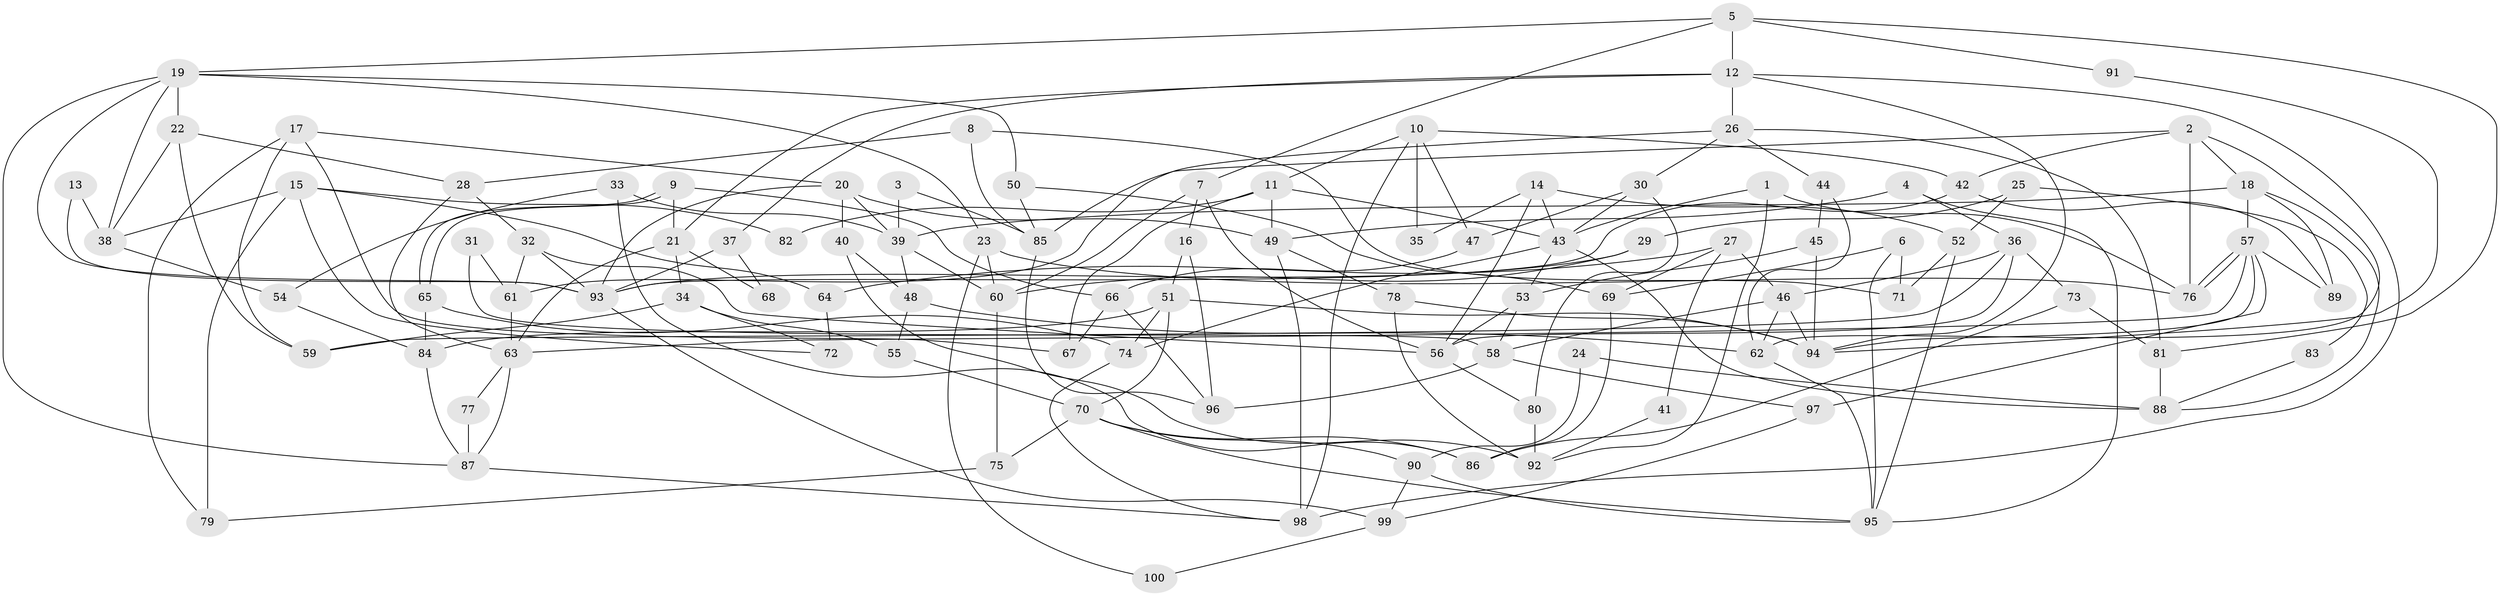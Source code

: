 // Generated by graph-tools (version 1.1) at 2025/01/03/09/25 03:01:57]
// undirected, 100 vertices, 200 edges
graph export_dot {
graph [start="1"]
  node [color=gray90,style=filled];
  1;
  2;
  3;
  4;
  5;
  6;
  7;
  8;
  9;
  10;
  11;
  12;
  13;
  14;
  15;
  16;
  17;
  18;
  19;
  20;
  21;
  22;
  23;
  24;
  25;
  26;
  27;
  28;
  29;
  30;
  31;
  32;
  33;
  34;
  35;
  36;
  37;
  38;
  39;
  40;
  41;
  42;
  43;
  44;
  45;
  46;
  47;
  48;
  49;
  50;
  51;
  52;
  53;
  54;
  55;
  56;
  57;
  58;
  59;
  60;
  61;
  62;
  63;
  64;
  65;
  66;
  67;
  68;
  69;
  70;
  71;
  72;
  73;
  74;
  75;
  76;
  77;
  78;
  79;
  80;
  81;
  82;
  83;
  84;
  85;
  86;
  87;
  88;
  89;
  90;
  91;
  92;
  93;
  94;
  95;
  96;
  97;
  98;
  99;
  100;
  1 -- 76;
  1 -- 92;
  1 -- 43;
  2 -- 18;
  2 -- 85;
  2 -- 42;
  2 -- 62;
  2 -- 76;
  3 -- 39;
  3 -- 85;
  4 -- 95;
  4 -- 36;
  4 -- 49;
  5 -- 12;
  5 -- 19;
  5 -- 7;
  5 -- 81;
  5 -- 91;
  6 -- 71;
  6 -- 95;
  6 -- 69;
  7 -- 56;
  7 -- 16;
  7 -- 60;
  8 -- 28;
  8 -- 85;
  8 -- 71;
  9 -- 65;
  9 -- 65;
  9 -- 21;
  9 -- 66;
  10 -- 11;
  10 -- 98;
  10 -- 35;
  10 -- 42;
  10 -- 47;
  11 -- 43;
  11 -- 49;
  11 -- 67;
  11 -- 82;
  12 -- 98;
  12 -- 94;
  12 -- 21;
  12 -- 26;
  12 -- 37;
  13 -- 93;
  13 -- 38;
  14 -- 56;
  14 -- 43;
  14 -- 35;
  14 -- 52;
  15 -- 38;
  15 -- 64;
  15 -- 72;
  15 -- 79;
  15 -- 82;
  16 -- 51;
  16 -- 96;
  17 -- 20;
  17 -- 67;
  17 -- 59;
  17 -- 79;
  18 -- 88;
  18 -- 89;
  18 -- 39;
  18 -- 57;
  19 -- 93;
  19 -- 38;
  19 -- 22;
  19 -- 23;
  19 -- 50;
  19 -- 87;
  20 -- 39;
  20 -- 93;
  20 -- 40;
  20 -- 49;
  21 -- 63;
  21 -- 34;
  21 -- 68;
  22 -- 59;
  22 -- 28;
  22 -- 38;
  23 -- 76;
  23 -- 60;
  23 -- 100;
  24 -- 88;
  24 -- 90;
  25 -- 29;
  25 -- 52;
  25 -- 83;
  26 -- 30;
  26 -- 44;
  26 -- 61;
  26 -- 81;
  27 -- 69;
  27 -- 46;
  27 -- 41;
  27 -- 64;
  28 -- 32;
  28 -- 63;
  29 -- 60;
  29 -- 93;
  30 -- 43;
  30 -- 47;
  30 -- 80;
  31 -- 61;
  31 -- 58;
  32 -- 61;
  32 -- 93;
  32 -- 56;
  33 -- 86;
  33 -- 39;
  33 -- 54;
  34 -- 59;
  34 -- 55;
  34 -- 72;
  36 -- 56;
  36 -- 46;
  36 -- 59;
  36 -- 73;
  37 -- 93;
  37 -- 68;
  38 -- 54;
  39 -- 60;
  39 -- 48;
  40 -- 48;
  40 -- 92;
  41 -- 92;
  42 -- 89;
  42 -- 93;
  43 -- 74;
  43 -- 53;
  43 -- 88;
  44 -- 45;
  44 -- 62;
  45 -- 53;
  45 -- 94;
  46 -- 94;
  46 -- 62;
  46 -- 58;
  47 -- 66;
  48 -- 62;
  48 -- 55;
  49 -- 78;
  49 -- 98;
  50 -- 69;
  50 -- 85;
  51 -- 70;
  51 -- 84;
  51 -- 74;
  51 -- 94;
  52 -- 95;
  52 -- 71;
  53 -- 56;
  53 -- 58;
  54 -- 84;
  55 -- 70;
  56 -- 80;
  57 -- 76;
  57 -- 76;
  57 -- 63;
  57 -- 89;
  57 -- 94;
  57 -- 97;
  58 -- 96;
  58 -- 97;
  60 -- 75;
  61 -- 63;
  62 -- 95;
  63 -- 77;
  63 -- 87;
  64 -- 72;
  65 -- 74;
  65 -- 84;
  66 -- 96;
  66 -- 67;
  69 -- 86;
  70 -- 75;
  70 -- 86;
  70 -- 90;
  70 -- 95;
  73 -- 81;
  73 -- 86;
  74 -- 98;
  75 -- 79;
  77 -- 87;
  78 -- 94;
  78 -- 92;
  80 -- 92;
  81 -- 88;
  83 -- 88;
  84 -- 87;
  85 -- 96;
  87 -- 98;
  90 -- 95;
  90 -- 99;
  91 -- 94;
  93 -- 99;
  97 -- 99;
  99 -- 100;
}
